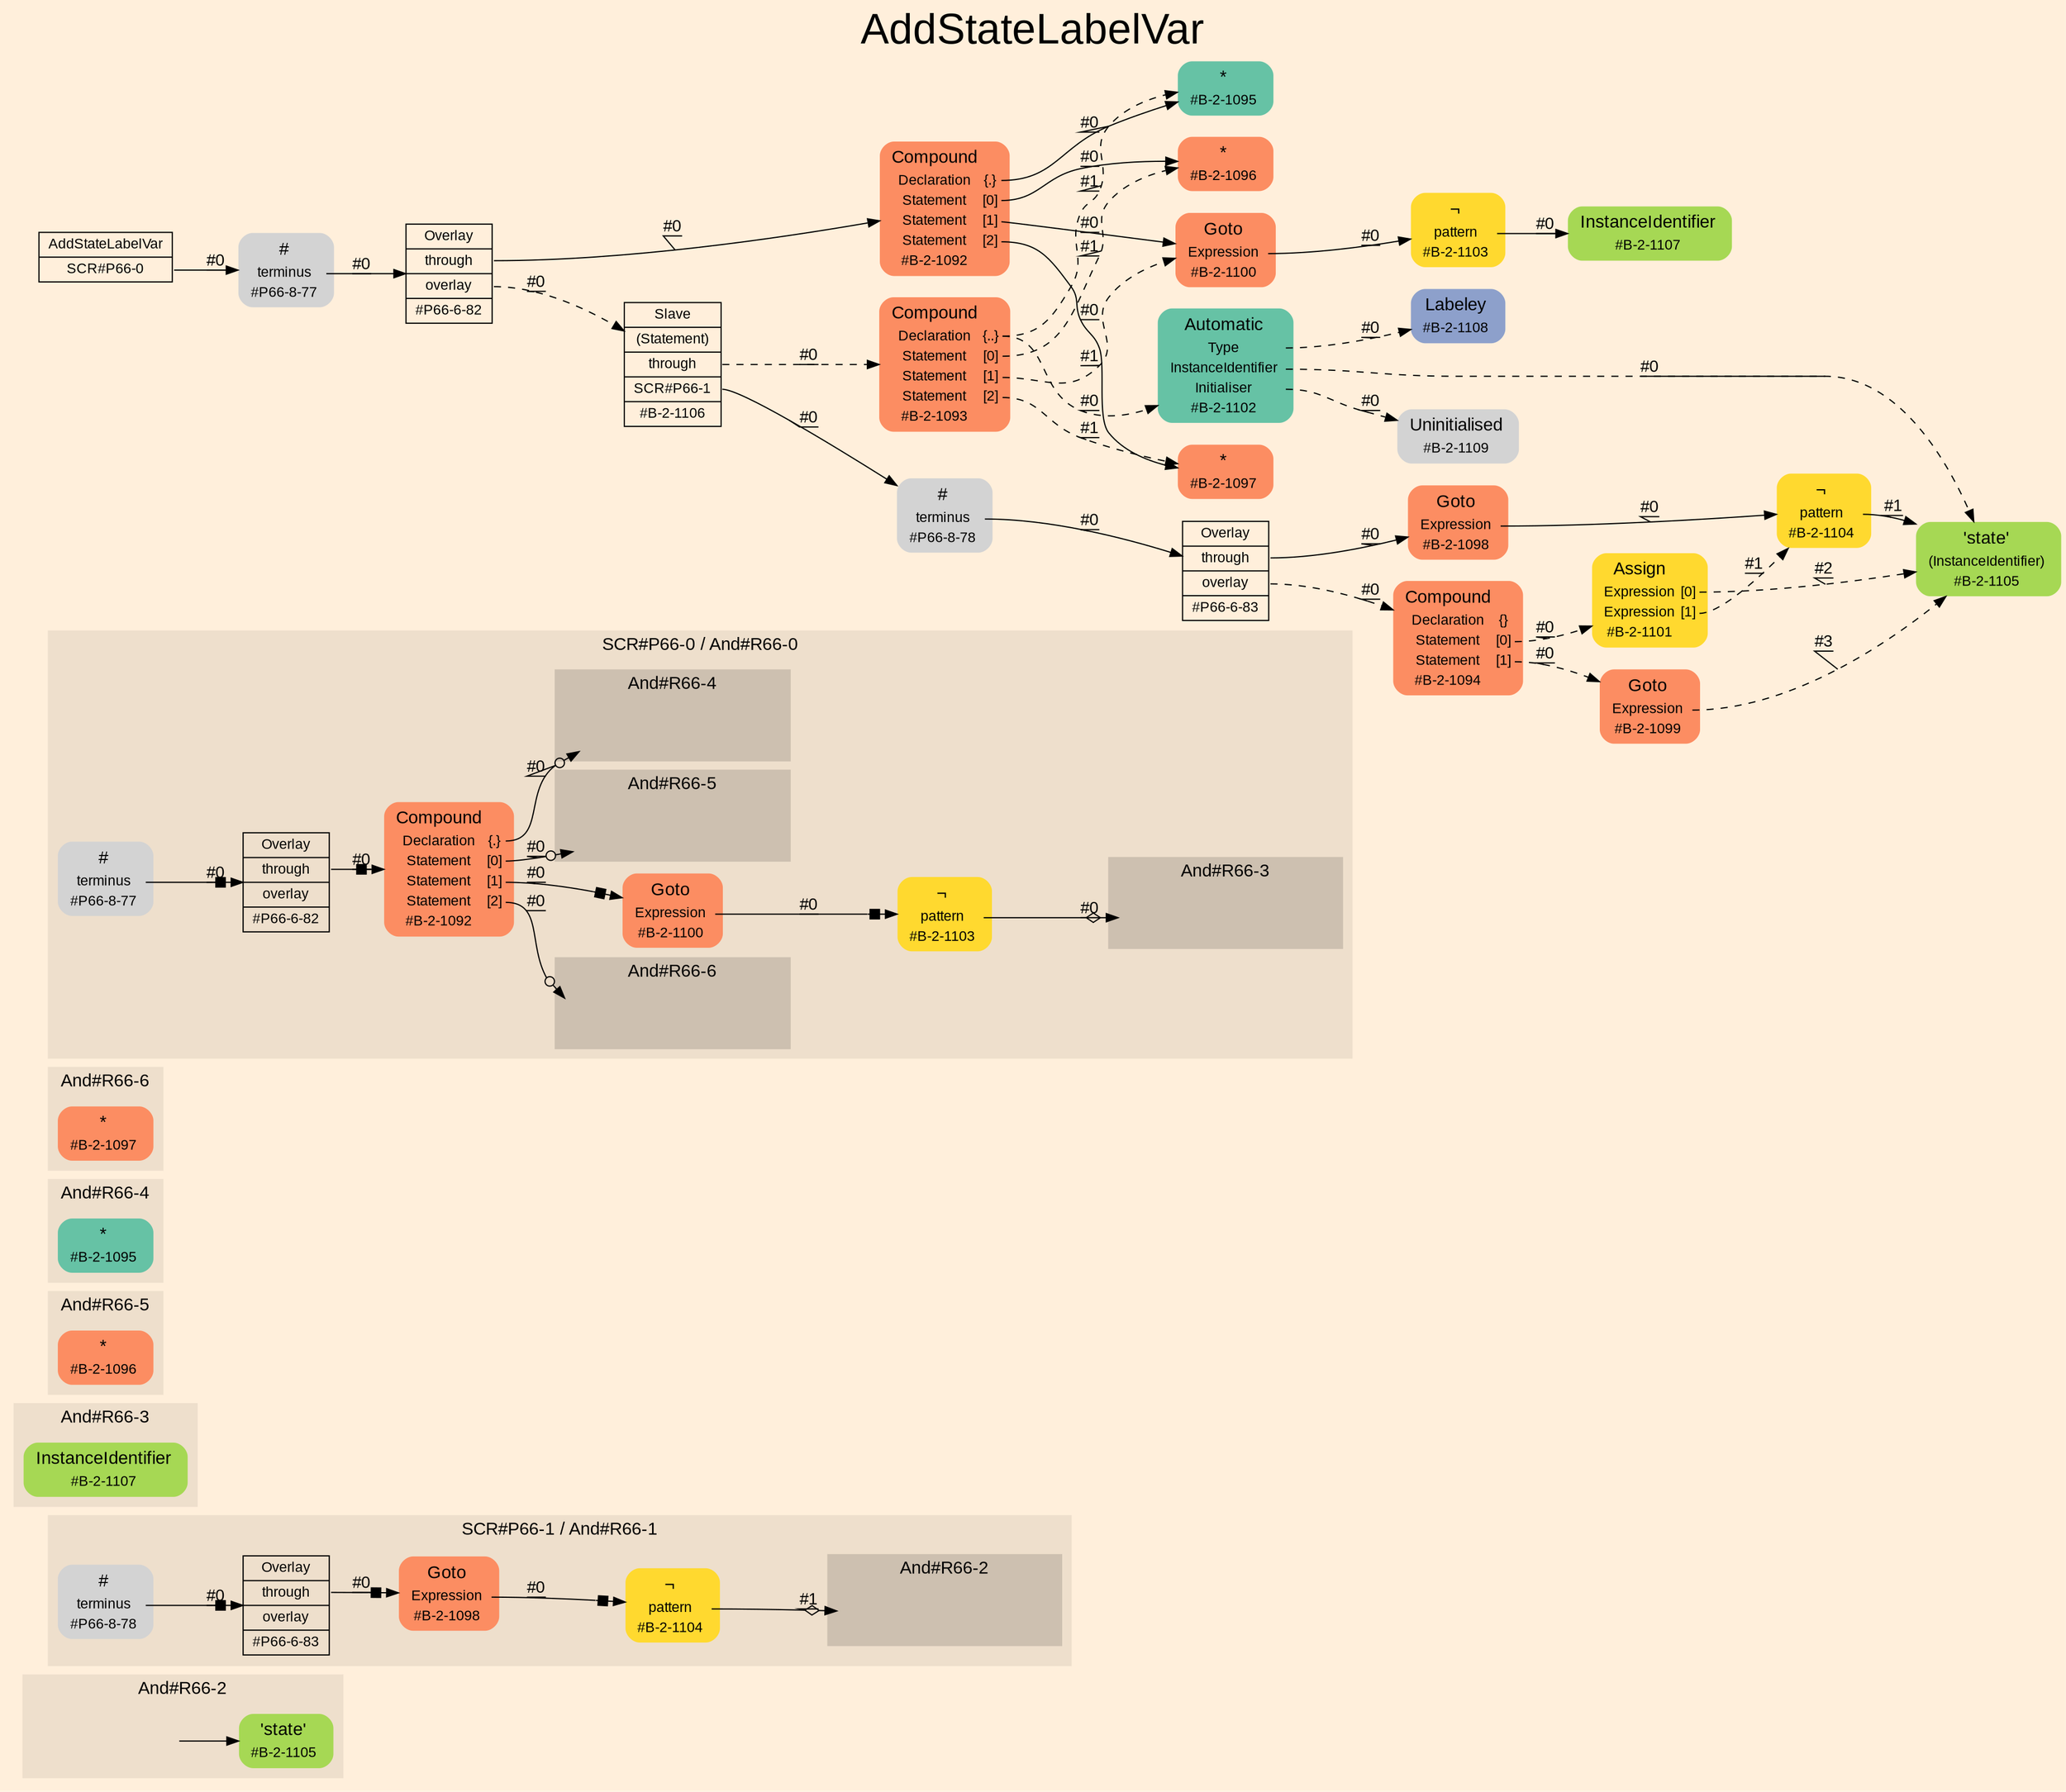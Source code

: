 digraph "AddStateLabelVar" {
label = "AddStateLabelVar"
labelloc = t
fontsize = "36"
graph [
    rankdir = "LR"
    ranksep = 0.3
    bgcolor = antiquewhite1
    color = black
    fontcolor = black
    fontname = "Arial"
];
node [
    fontname = "Arial"
];
edge [
    fontname = "Arial"
];

// -------------------- figure And#R66-2 --------------------
// -------- block And#R66-2[#B-2-1105] ----------
"And#R66-2[#B-2-1105]" [
    shape = "plaintext"
    fillcolor = "/set28/5"
    label = <<TABLE BORDER="0" CELLBORDER="0" CELLSPACING="0">
     <TR><TD><FONT POINT-SIZE="15.0">'state'</FONT></TD><TD></TD></TR>
     <TR><TD>#B-2-1105</TD><TD PORT="port0"></TD></TR>
    </TABLE>>
    style = "rounded,filled"
    fontsize = "12"
];

// -------- region And#R66-2 ----------
subgraph "clusterAnd#R66-2" {
    label = "And#R66-2"
    style = "filled"
    color = antiquewhite2
    fontsize = "15"
    // -------- block And#R66-2[trivial] ----------
    "And#R66-2[trivial]" [
        shape = "none"
        style = "invisible"
    ];
    
    "And#R66-2[trivial]" -> "And#R66-2[#B-2-1105]" [
        color = black
        fontcolor = black
    ];
    
}


// -------------------- figure And#R66-1 --------------------
// -------- region And#R66-1 ----------
subgraph "clusterAnd#R66-1" {
    label = "SCR#P66-1 / And#R66-1"
    style = "filled"
    color = antiquewhite2
    fontsize = "15"
    // -------- block And#R66-1[#B-2-1098] ----------
    "And#R66-1[#B-2-1098]" [
        shape = "plaintext"
        fillcolor = "/set28/2"
        label = <<TABLE BORDER="0" CELLBORDER="0" CELLSPACING="0">
         <TR><TD><FONT POINT-SIZE="15.0">Goto</FONT></TD><TD></TD></TR>
         <TR><TD>Expression</TD><TD PORT="port0"></TD></TR>
         <TR><TD>#B-2-1098</TD><TD PORT="port1"></TD></TR>
        </TABLE>>
        style = "rounded,filled"
        fontsize = "12"
    ];
    
    "And#R66-1[#B-2-1098]":port0 -> "And#R66-1[#B-2-1104]" [
        arrowhead="normalnonebox"
        label = "#0"
        decorate = true
        color = black
        fontcolor = black
    ];
    
    // -------- block And#R66-1[#B-2-1104] ----------
    "And#R66-1[#B-2-1104]" [
        shape = "plaintext"
        fillcolor = "/set28/6"
        label = <<TABLE BORDER="0" CELLBORDER="0" CELLSPACING="0">
         <TR><TD><FONT POINT-SIZE="15.0">¬</FONT></TD><TD></TD></TR>
         <TR><TD>pattern</TD><TD PORT="port0"></TD></TR>
         <TR><TD>#B-2-1104</TD><TD PORT="port1"></TD></TR>
        </TABLE>>
        style = "rounded,filled"
        fontsize = "12"
    ];
    
    "And#R66-1[#B-2-1104]":port0 -> "#1->And#R66-1[#B-2-1105]" [
        arrowhead="normalnoneodiamond"
        label = "#1"
        decorate = true
        color = black
        fontcolor = black
    ];
    
    // -------- block And#R66-1[#P66-6-83] ----------
    "And#R66-1[#P66-6-83]" [
        shape = "record"
        fillcolor = antiquewhite2
        label = "<fixed> Overlay | <port0> through | <port1> overlay | <port2> #P66-6-83"
        style = "filled"
        fontsize = "12"
        color = black
        fontcolor = black
    ];
    
    "And#R66-1[#P66-6-83]":port0 -> "And#R66-1[#B-2-1098]" [
        arrowhead="normalnonebox"
        label = "#0"
        decorate = true
        color = black
        fontcolor = black
    ];
    
    // -------- block And#R66-1[#P66-8-78] ----------
    "And#R66-1[#P66-8-78]" [
        shape = "plaintext"
        label = <<TABLE BORDER="0" CELLBORDER="0" CELLSPACING="0">
         <TR><TD><FONT POINT-SIZE="15.0">#</FONT></TD><TD></TD></TR>
         <TR><TD>terminus</TD><TD PORT="port0"></TD></TR>
         <TR><TD>#P66-8-78</TD><TD PORT="port1"></TD></TR>
        </TABLE>>
        style = "rounded,filled"
        fontsize = "12"
    ];
    
    "And#R66-1[#P66-8-78]":port0 -> "And#R66-1[#P66-6-83]" [
        arrowhead="normalnonebox"
        label = "#0"
        decorate = true
        color = black
        fontcolor = black
    ];
    
    // -------- region And#R66-1[And#R66-2] ----------
    subgraph "clusterAnd#R66-1[And#R66-2]" {
        label = "And#R66-2"
        style = "filled"
        color = antiquewhite3
        fontsize = "15"
        // -------- block #1->And#R66-1[#B-2-1105] ----------
        "#1->And#R66-1[#B-2-1105]" [
            shape = "none"
            style = "invisible"
        ];
        
    }
    
}


// -------------------- figure And#R66-3 --------------------
// -------- region And#R66-3 ----------
subgraph "clusterAnd#R66-3" {
    label = "And#R66-3"
    style = "filled"
    color = antiquewhite2
    fontsize = "15"
    // -------- block And#R66-3[#B-2-1107] ----------
    "And#R66-3[#B-2-1107]" [
        shape = "plaintext"
        fillcolor = "/set28/5"
        label = <<TABLE BORDER="0" CELLBORDER="0" CELLSPACING="0">
         <TR><TD><FONT POINT-SIZE="15.0">InstanceIdentifier</FONT></TD><TD></TD></TR>
         <TR><TD>#B-2-1107</TD><TD PORT="port0"></TD></TR>
        </TABLE>>
        style = "rounded,filled"
        fontsize = "12"
    ];
    
}


// -------------------- figure And#R66-5 --------------------
// -------- region And#R66-5 ----------
subgraph "clusterAnd#R66-5" {
    label = "And#R66-5"
    style = "filled"
    color = antiquewhite2
    fontsize = "15"
    // -------- block And#R66-5[#B-2-1096] ----------
    "And#R66-5[#B-2-1096]" [
        shape = "plaintext"
        fillcolor = "/set28/2"
        label = <<TABLE BORDER="0" CELLBORDER="0" CELLSPACING="0">
         <TR><TD><FONT POINT-SIZE="15.0">*</FONT></TD><TD></TD></TR>
         <TR><TD>#B-2-1096</TD><TD PORT="port0"></TD></TR>
        </TABLE>>
        style = "rounded,filled"
        fontsize = "12"
    ];
    
}


// -------------------- figure And#R66-4 --------------------
// -------- region And#R66-4 ----------
subgraph "clusterAnd#R66-4" {
    label = "And#R66-4"
    style = "filled"
    color = antiquewhite2
    fontsize = "15"
    // -------- block And#R66-4[#B-2-1095] ----------
    "And#R66-4[#B-2-1095]" [
        shape = "plaintext"
        fillcolor = "/set28/1"
        label = <<TABLE BORDER="0" CELLBORDER="0" CELLSPACING="0">
         <TR><TD><FONT POINT-SIZE="15.0">*</FONT></TD><TD></TD></TR>
         <TR><TD>#B-2-1095</TD><TD PORT="port0"></TD></TR>
        </TABLE>>
        style = "rounded,filled"
        fontsize = "12"
    ];
    
}


// -------------------- figure And#R66-6 --------------------
// -------- region And#R66-6 ----------
subgraph "clusterAnd#R66-6" {
    label = "And#R66-6"
    style = "filled"
    color = antiquewhite2
    fontsize = "15"
    // -------- block And#R66-6[#B-2-1097] ----------
    "And#R66-6[#B-2-1097]" [
        shape = "plaintext"
        fillcolor = "/set28/2"
        label = <<TABLE BORDER="0" CELLBORDER="0" CELLSPACING="0">
         <TR><TD><FONT POINT-SIZE="15.0">*</FONT></TD><TD></TD></TR>
         <TR><TD>#B-2-1097</TD><TD PORT="port0"></TD></TR>
        </TABLE>>
        style = "rounded,filled"
        fontsize = "12"
    ];
    
}


// -------------------- figure And#R66-0 --------------------
// -------- region And#R66-0 ----------
subgraph "clusterAnd#R66-0" {
    label = "SCR#P66-0 / And#R66-0"
    style = "filled"
    color = antiquewhite2
    fontsize = "15"
    // -------- block And#R66-0[#B-2-1092] ----------
    "And#R66-0[#B-2-1092]" [
        shape = "plaintext"
        fillcolor = "/set28/2"
        label = <<TABLE BORDER="0" CELLBORDER="0" CELLSPACING="0">
         <TR><TD><FONT POINT-SIZE="15.0">Compound</FONT></TD><TD></TD></TR>
         <TR><TD>Declaration</TD><TD PORT="port0">{.}</TD></TR>
         <TR><TD>Statement</TD><TD PORT="port1">[0]</TD></TR>
         <TR><TD>Statement</TD><TD PORT="port2">[1]</TD></TR>
         <TR><TD>Statement</TD><TD PORT="port3">[2]</TD></TR>
         <TR><TD>#B-2-1092</TD><TD PORT="port4"></TD></TR>
        </TABLE>>
        style = "rounded,filled"
        fontsize = "12"
    ];
    
    "And#R66-0[#B-2-1092]":port0 -> "#0->And#R66-0[#B-2-1095]" [
        arrowhead="normalnoneodot"
        label = "#0"
        decorate = true
        color = black
        fontcolor = black
    ];
    
    "And#R66-0[#B-2-1092]":port1 -> "#0->And#R66-0[#B-2-1096]" [
        arrowhead="normalnoneodot"
        label = "#0"
        decorate = true
        color = black
        fontcolor = black
    ];
    
    "And#R66-0[#B-2-1092]":port2 -> "And#R66-0[#B-2-1100]" [
        arrowhead="normalnonebox"
        label = "#0"
        decorate = true
        color = black
        fontcolor = black
    ];
    
    "And#R66-0[#B-2-1092]":port3 -> "#0->And#R66-0[#B-2-1097]" [
        arrowhead="normalnoneodot"
        label = "#0"
        decorate = true
        color = black
        fontcolor = black
    ];
    
    // -------- block And#R66-0[#B-2-1100] ----------
    "And#R66-0[#B-2-1100]" [
        shape = "plaintext"
        fillcolor = "/set28/2"
        label = <<TABLE BORDER="0" CELLBORDER="0" CELLSPACING="0">
         <TR><TD><FONT POINT-SIZE="15.0">Goto</FONT></TD><TD></TD></TR>
         <TR><TD>Expression</TD><TD PORT="port0"></TD></TR>
         <TR><TD>#B-2-1100</TD><TD PORT="port1"></TD></TR>
        </TABLE>>
        style = "rounded,filled"
        fontsize = "12"
    ];
    
    "And#R66-0[#B-2-1100]":port0 -> "And#R66-0[#B-2-1103]" [
        arrowhead="normalnonebox"
        label = "#0"
        decorate = true
        color = black
        fontcolor = black
    ];
    
    // -------- block And#R66-0[#B-2-1103] ----------
    "And#R66-0[#B-2-1103]" [
        shape = "plaintext"
        fillcolor = "/set28/6"
        label = <<TABLE BORDER="0" CELLBORDER="0" CELLSPACING="0">
         <TR><TD><FONT POINT-SIZE="15.0">¬</FONT></TD><TD></TD></TR>
         <TR><TD>pattern</TD><TD PORT="port0"></TD></TR>
         <TR><TD>#B-2-1103</TD><TD PORT="port1"></TD></TR>
        </TABLE>>
        style = "rounded,filled"
        fontsize = "12"
    ];
    
    "And#R66-0[#B-2-1103]":port0 -> "#0->And#R66-0[#B-2-1107]" [
        arrowhead="normalnoneodiamond"
        label = "#0"
        decorate = true
        color = black
        fontcolor = black
    ];
    
    // -------- block And#R66-0[#P66-6-82] ----------
    "And#R66-0[#P66-6-82]" [
        shape = "record"
        fillcolor = antiquewhite2
        label = "<fixed> Overlay | <port0> through | <port1> overlay | <port2> #P66-6-82"
        style = "filled"
        fontsize = "12"
        color = black
        fontcolor = black
    ];
    
    "And#R66-0[#P66-6-82]":port0 -> "And#R66-0[#B-2-1092]" [
        arrowhead="normalnonebox"
        label = "#0"
        decorate = true
        color = black
        fontcolor = black
    ];
    
    // -------- block And#R66-0[#P66-8-77] ----------
    "And#R66-0[#P66-8-77]" [
        shape = "plaintext"
        label = <<TABLE BORDER="0" CELLBORDER="0" CELLSPACING="0">
         <TR><TD><FONT POINT-SIZE="15.0">#</FONT></TD><TD></TD></TR>
         <TR><TD>terminus</TD><TD PORT="port0"></TD></TR>
         <TR><TD>#P66-8-77</TD><TD PORT="port1"></TD></TR>
        </TABLE>>
        style = "rounded,filled"
        fontsize = "12"
    ];
    
    "And#R66-0[#P66-8-77]":port0 -> "And#R66-0[#P66-6-82]" [
        arrowhead="normalnonebox"
        label = "#0"
        decorate = true
        color = black
        fontcolor = black
    ];
    
    // -------- region And#R66-0[And#R66-4] ----------
    subgraph "clusterAnd#R66-0[And#R66-4]" {
        label = "And#R66-4"
        style = "filled"
        color = antiquewhite3
        fontsize = "15"
        // -------- block #0->And#R66-0[#B-2-1095] ----------
        "#0->And#R66-0[#B-2-1095]" [
            shape = "none"
            style = "invisible"
        ];
        
    }
    
    // -------- region And#R66-0[And#R66-5] ----------
    subgraph "clusterAnd#R66-0[And#R66-5]" {
        label = "And#R66-5"
        style = "filled"
        color = antiquewhite3
        fontsize = "15"
        // -------- block #0->And#R66-0[#B-2-1096] ----------
        "#0->And#R66-0[#B-2-1096]" [
            shape = "none"
            style = "invisible"
        ];
        
    }
    
    // -------- region And#R66-0[And#R66-6] ----------
    subgraph "clusterAnd#R66-0[And#R66-6]" {
        label = "And#R66-6"
        style = "filled"
        color = antiquewhite3
        fontsize = "15"
        // -------- block #0->And#R66-0[#B-2-1097] ----------
        "#0->And#R66-0[#B-2-1097]" [
            shape = "none"
            style = "invisible"
        ];
        
    }
    
    // -------- region And#R66-0[And#R66-3] ----------
    subgraph "clusterAnd#R66-0[And#R66-3]" {
        label = "And#R66-3"
        style = "filled"
        color = antiquewhite3
        fontsize = "15"
        // -------- block #0->And#R66-0[#B-2-1107] ----------
        "#0->And#R66-0[#B-2-1107]" [
            shape = "none"
            style = "invisible"
        ];
        
    }
    
}


// -------------------- transformation figure --------------------
// -------- block CR#P66-0 ----------
"CR#P66-0" [
    shape = "record"
    fillcolor = antiquewhite1
    label = "<fixed> AddStateLabelVar | <port0> SCR#P66-0"
    style = "filled"
    fontsize = "12"
    color = black
    fontcolor = black
];

"CR#P66-0":port0 -> "#P66-8-77" [
    label = "#0"
    decorate = true
    color = black
    fontcolor = black
];

// -------- block #P66-8-77 ----------
"#P66-8-77" [
    shape = "plaintext"
    label = <<TABLE BORDER="0" CELLBORDER="0" CELLSPACING="0">
     <TR><TD><FONT POINT-SIZE="15.0">#</FONT></TD><TD></TD></TR>
     <TR><TD>terminus</TD><TD PORT="port0"></TD></TR>
     <TR><TD>#P66-8-77</TD><TD PORT="port1"></TD></TR>
    </TABLE>>
    style = "rounded,filled"
    fontsize = "12"
];

"#P66-8-77":port0 -> "#P66-6-82" [
    label = "#0"
    decorate = true
    color = black
    fontcolor = black
];

// -------- block #P66-6-82 ----------
"#P66-6-82" [
    shape = "record"
    fillcolor = antiquewhite1
    label = "<fixed> Overlay | <port0> through | <port1> overlay | <port2> #P66-6-82"
    style = "filled"
    fontsize = "12"
    color = black
    fontcolor = black
];

"#P66-6-82":port0 -> "#B-2-1092" [
    label = "#0"
    decorate = true
    color = black
    fontcolor = black
];

"#P66-6-82":port1 -> "#B-2-1106" [
    style="dashed"
    label = "#0"
    decorate = true
    color = black
    fontcolor = black
];

// -------- block #B-2-1092 ----------
"#B-2-1092" [
    shape = "plaintext"
    fillcolor = "/set28/2"
    label = <<TABLE BORDER="0" CELLBORDER="0" CELLSPACING="0">
     <TR><TD><FONT POINT-SIZE="15.0">Compound</FONT></TD><TD></TD></TR>
     <TR><TD>Declaration</TD><TD PORT="port0">{.}</TD></TR>
     <TR><TD>Statement</TD><TD PORT="port1">[0]</TD></TR>
     <TR><TD>Statement</TD><TD PORT="port2">[1]</TD></TR>
     <TR><TD>Statement</TD><TD PORT="port3">[2]</TD></TR>
     <TR><TD>#B-2-1092</TD><TD PORT="port4"></TD></TR>
    </TABLE>>
    style = "rounded,filled"
    fontsize = "12"
];

"#B-2-1092":port0 -> "#B-2-1095" [
    label = "#0"
    decorate = true
    color = black
    fontcolor = black
];

"#B-2-1092":port1 -> "#B-2-1096" [
    label = "#0"
    decorate = true
    color = black
    fontcolor = black
];

"#B-2-1092":port2 -> "#B-2-1100" [
    label = "#0"
    decorate = true
    color = black
    fontcolor = black
];

"#B-2-1092":port3 -> "#B-2-1097" [
    label = "#0"
    decorate = true
    color = black
    fontcolor = black
];

// -------- block #B-2-1095 ----------
"#B-2-1095" [
    shape = "plaintext"
    fillcolor = "/set28/1"
    label = <<TABLE BORDER="0" CELLBORDER="0" CELLSPACING="0">
     <TR><TD><FONT POINT-SIZE="15.0">*</FONT></TD><TD></TD></TR>
     <TR><TD>#B-2-1095</TD><TD PORT="port0"></TD></TR>
    </TABLE>>
    style = "rounded,filled"
    fontsize = "12"
];

// -------- block #B-2-1096 ----------
"#B-2-1096" [
    shape = "plaintext"
    fillcolor = "/set28/2"
    label = <<TABLE BORDER="0" CELLBORDER="0" CELLSPACING="0">
     <TR><TD><FONT POINT-SIZE="15.0">*</FONT></TD><TD></TD></TR>
     <TR><TD>#B-2-1096</TD><TD PORT="port0"></TD></TR>
    </TABLE>>
    style = "rounded,filled"
    fontsize = "12"
];

// -------- block #B-2-1100 ----------
"#B-2-1100" [
    shape = "plaintext"
    fillcolor = "/set28/2"
    label = <<TABLE BORDER="0" CELLBORDER="0" CELLSPACING="0">
     <TR><TD><FONT POINT-SIZE="15.0">Goto</FONT></TD><TD></TD></TR>
     <TR><TD>Expression</TD><TD PORT="port0"></TD></TR>
     <TR><TD>#B-2-1100</TD><TD PORT="port1"></TD></TR>
    </TABLE>>
    style = "rounded,filled"
    fontsize = "12"
];

"#B-2-1100":port0 -> "#B-2-1103" [
    label = "#0"
    decorate = true
    color = black
    fontcolor = black
];

// -------- block #B-2-1103 ----------
"#B-2-1103" [
    shape = "plaintext"
    fillcolor = "/set28/6"
    label = <<TABLE BORDER="0" CELLBORDER="0" CELLSPACING="0">
     <TR><TD><FONT POINT-SIZE="15.0">¬</FONT></TD><TD></TD></TR>
     <TR><TD>pattern</TD><TD PORT="port0"></TD></TR>
     <TR><TD>#B-2-1103</TD><TD PORT="port1"></TD></TR>
    </TABLE>>
    style = "rounded,filled"
    fontsize = "12"
];

"#B-2-1103":port0 -> "#B-2-1107" [
    label = "#0"
    decorate = true
    color = black
    fontcolor = black
];

// -------- block #B-2-1107 ----------
"#B-2-1107" [
    shape = "plaintext"
    fillcolor = "/set28/5"
    label = <<TABLE BORDER="0" CELLBORDER="0" CELLSPACING="0">
     <TR><TD><FONT POINT-SIZE="15.0">InstanceIdentifier</FONT></TD><TD></TD></TR>
     <TR><TD>#B-2-1107</TD><TD PORT="port0"></TD></TR>
    </TABLE>>
    style = "rounded,filled"
    fontsize = "12"
];

// -------- block #B-2-1097 ----------
"#B-2-1097" [
    shape = "plaintext"
    fillcolor = "/set28/2"
    label = <<TABLE BORDER="0" CELLBORDER="0" CELLSPACING="0">
     <TR><TD><FONT POINT-SIZE="15.0">*</FONT></TD><TD></TD></TR>
     <TR><TD>#B-2-1097</TD><TD PORT="port0"></TD></TR>
    </TABLE>>
    style = "rounded,filled"
    fontsize = "12"
];

// -------- block #B-2-1106 ----------
"#B-2-1106" [
    shape = "record"
    fillcolor = antiquewhite1
    label = "<fixed> Slave | <port0> (Statement) | <port1> through | <port2> SCR#P66-1 | <port3> #B-2-1106"
    style = "filled"
    fontsize = "12"
    color = black
    fontcolor = black
];

"#B-2-1106":port1 -> "#B-2-1093" [
    style="dashed"
    label = "#0"
    decorate = true
    color = black
    fontcolor = black
];

"#B-2-1106":port2 -> "#P66-8-78" [
    label = "#0"
    decorate = true
    color = black
    fontcolor = black
];

// -------- block #B-2-1093 ----------
"#B-2-1093" [
    shape = "plaintext"
    fillcolor = "/set28/2"
    label = <<TABLE BORDER="0" CELLBORDER="0" CELLSPACING="0">
     <TR><TD><FONT POINT-SIZE="15.0">Compound</FONT></TD><TD></TD></TR>
     <TR><TD>Declaration</TD><TD PORT="port0">{..}</TD></TR>
     <TR><TD>Statement</TD><TD PORT="port1">[0]</TD></TR>
     <TR><TD>Statement</TD><TD PORT="port2">[1]</TD></TR>
     <TR><TD>Statement</TD><TD PORT="port3">[2]</TD></TR>
     <TR><TD>#B-2-1093</TD><TD PORT="port4"></TD></TR>
    </TABLE>>
    style = "rounded,filled"
    fontsize = "12"
];

"#B-2-1093":port0 -> "#B-2-1102" [
    style="dashed"
    label = "#0"
    decorate = true
    color = black
    fontcolor = black
];

"#B-2-1093":port0 -> "#B-2-1095" [
    style="dashed"
    label = "#1"
    decorate = true
    color = black
    fontcolor = black
];

"#B-2-1093":port1 -> "#B-2-1096" [
    style="dashed"
    label = "#1"
    decorate = true
    color = black
    fontcolor = black
];

"#B-2-1093":port2 -> "#B-2-1100" [
    style="dashed"
    label = "#1"
    decorate = true
    color = black
    fontcolor = black
];

"#B-2-1093":port3 -> "#B-2-1097" [
    style="dashed"
    label = "#1"
    decorate = true
    color = black
    fontcolor = black
];

// -------- block #B-2-1102 ----------
"#B-2-1102" [
    shape = "plaintext"
    fillcolor = "/set28/1"
    label = <<TABLE BORDER="0" CELLBORDER="0" CELLSPACING="0">
     <TR><TD><FONT POINT-SIZE="15.0">Automatic</FONT></TD><TD></TD></TR>
     <TR><TD>Type</TD><TD PORT="port0"></TD></TR>
     <TR><TD>InstanceIdentifier</TD><TD PORT="port1"></TD></TR>
     <TR><TD>Initialiser</TD><TD PORT="port2"></TD></TR>
     <TR><TD>#B-2-1102</TD><TD PORT="port3"></TD></TR>
    </TABLE>>
    style = "rounded,filled"
    fontsize = "12"
];

"#B-2-1102":port0 -> "#B-2-1108" [
    style="dashed"
    label = "#0"
    decorate = true
    color = black
    fontcolor = black
];

"#B-2-1102":port1 -> "#B-2-1105" [
    style="dashed"
    label = "#0"
    decorate = true
    color = black
    fontcolor = black
];

"#B-2-1102":port2 -> "#B-2-1109" [
    style="dashed"
    label = "#0"
    decorate = true
    color = black
    fontcolor = black
];

// -------- block #B-2-1108 ----------
"#B-2-1108" [
    shape = "plaintext"
    fillcolor = "/set28/3"
    label = <<TABLE BORDER="0" CELLBORDER="0" CELLSPACING="0">
     <TR><TD><FONT POINT-SIZE="15.0">Labeley</FONT></TD><TD></TD></TR>
     <TR><TD>#B-2-1108</TD><TD PORT="port0"></TD></TR>
    </TABLE>>
    style = "rounded,filled"
    fontsize = "12"
];

// -------- block #B-2-1105 ----------
"#B-2-1105" [
    shape = "plaintext"
    fillcolor = "/set28/5"
    label = <<TABLE BORDER="0" CELLBORDER="0" CELLSPACING="0">
     <TR><TD><FONT POINT-SIZE="15.0">'state'</FONT></TD><TD></TD></TR>
     <TR><TD>(InstanceIdentifier)</TD><TD PORT="port0"></TD></TR>
     <TR><TD>#B-2-1105</TD><TD PORT="port1"></TD></TR>
    </TABLE>>
    style = "rounded,filled"
    fontsize = "12"
];

// -------- block #B-2-1109 ----------
"#B-2-1109" [
    shape = "plaintext"
    label = <<TABLE BORDER="0" CELLBORDER="0" CELLSPACING="0">
     <TR><TD><FONT POINT-SIZE="15.0">Uninitialised</FONT></TD><TD></TD></TR>
     <TR><TD>#B-2-1109</TD><TD PORT="port0"></TD></TR>
    </TABLE>>
    style = "rounded,filled"
    fontsize = "12"
];

// -------- block #P66-8-78 ----------
"#P66-8-78" [
    shape = "plaintext"
    label = <<TABLE BORDER="0" CELLBORDER="0" CELLSPACING="0">
     <TR><TD><FONT POINT-SIZE="15.0">#</FONT></TD><TD></TD></TR>
     <TR><TD>terminus</TD><TD PORT="port0"></TD></TR>
     <TR><TD>#P66-8-78</TD><TD PORT="port1"></TD></TR>
    </TABLE>>
    style = "rounded,filled"
    fontsize = "12"
];

"#P66-8-78":port0 -> "#P66-6-83" [
    label = "#0"
    decorate = true
    color = black
    fontcolor = black
];

// -------- block #P66-6-83 ----------
"#P66-6-83" [
    shape = "record"
    fillcolor = antiquewhite1
    label = "<fixed> Overlay | <port0> through | <port1> overlay | <port2> #P66-6-83"
    style = "filled"
    fontsize = "12"
    color = black
    fontcolor = black
];

"#P66-6-83":port0 -> "#B-2-1098" [
    label = "#0"
    decorate = true
    color = black
    fontcolor = black
];

"#P66-6-83":port1 -> "#B-2-1094" [
    style="dashed"
    label = "#0"
    decorate = true
    color = black
    fontcolor = black
];

// -------- block #B-2-1098 ----------
"#B-2-1098" [
    shape = "plaintext"
    fillcolor = "/set28/2"
    label = <<TABLE BORDER="0" CELLBORDER="0" CELLSPACING="0">
     <TR><TD><FONT POINT-SIZE="15.0">Goto</FONT></TD><TD></TD></TR>
     <TR><TD>Expression</TD><TD PORT="port0"></TD></TR>
     <TR><TD>#B-2-1098</TD><TD PORT="port1"></TD></TR>
    </TABLE>>
    style = "rounded,filled"
    fontsize = "12"
];

"#B-2-1098":port0 -> "#B-2-1104" [
    label = "#0"
    decorate = true
    color = black
    fontcolor = black
];

// -------- block #B-2-1104 ----------
"#B-2-1104" [
    shape = "plaintext"
    fillcolor = "/set28/6"
    label = <<TABLE BORDER="0" CELLBORDER="0" CELLSPACING="0">
     <TR><TD><FONT POINT-SIZE="15.0">¬</FONT></TD><TD></TD></TR>
     <TR><TD>pattern</TD><TD PORT="port0"></TD></TR>
     <TR><TD>#B-2-1104</TD><TD PORT="port1"></TD></TR>
    </TABLE>>
    style = "rounded,filled"
    fontsize = "12"
];

"#B-2-1104":port0 -> "#B-2-1105" [
    label = "#1"
    decorate = true
    color = black
    fontcolor = black
];

// -------- block #B-2-1094 ----------
"#B-2-1094" [
    shape = "plaintext"
    fillcolor = "/set28/2"
    label = <<TABLE BORDER="0" CELLBORDER="0" CELLSPACING="0">
     <TR><TD><FONT POINT-SIZE="15.0">Compound</FONT></TD><TD></TD></TR>
     <TR><TD>Declaration</TD><TD PORT="port0">{}</TD></TR>
     <TR><TD>Statement</TD><TD PORT="port1">[0]</TD></TR>
     <TR><TD>Statement</TD><TD PORT="port2">[1]</TD></TR>
     <TR><TD>#B-2-1094</TD><TD PORT="port3"></TD></TR>
    </TABLE>>
    style = "rounded,filled"
    fontsize = "12"
];

"#B-2-1094":port1 -> "#B-2-1101" [
    style="dashed"
    label = "#0"
    decorate = true
    color = black
    fontcolor = black
];

"#B-2-1094":port2 -> "#B-2-1099" [
    style="dashed"
    label = "#0"
    decorate = true
    color = black
    fontcolor = black
];

// -------- block #B-2-1101 ----------
"#B-2-1101" [
    shape = "plaintext"
    fillcolor = "/set28/6"
    label = <<TABLE BORDER="0" CELLBORDER="0" CELLSPACING="0">
     <TR><TD><FONT POINT-SIZE="15.0">Assign</FONT></TD><TD></TD></TR>
     <TR><TD>Expression</TD><TD PORT="port0">[0]</TD></TR>
     <TR><TD>Expression</TD><TD PORT="port1">[1]</TD></TR>
     <TR><TD>#B-2-1101</TD><TD PORT="port2"></TD></TR>
    </TABLE>>
    style = "rounded,filled"
    fontsize = "12"
];

"#B-2-1101":port0 -> "#B-2-1105" [
    style="dashed"
    label = "#2"
    decorate = true
    color = black
    fontcolor = black
];

"#B-2-1101":port1 -> "#B-2-1104" [
    style="dashed"
    label = "#1"
    decorate = true
    color = black
    fontcolor = black
];

// -------- block #B-2-1099 ----------
"#B-2-1099" [
    shape = "plaintext"
    fillcolor = "/set28/2"
    label = <<TABLE BORDER="0" CELLBORDER="0" CELLSPACING="0">
     <TR><TD><FONT POINT-SIZE="15.0">Goto</FONT></TD><TD></TD></TR>
     <TR><TD>Expression</TD><TD PORT="port0"></TD></TR>
     <TR><TD>#B-2-1099</TD><TD PORT="port1"></TD></TR>
    </TABLE>>
    style = "rounded,filled"
    fontsize = "12"
];

"#B-2-1099":port0 -> "#B-2-1105" [
    style="dashed"
    label = "#3"
    decorate = true
    color = black
    fontcolor = black
];


}
